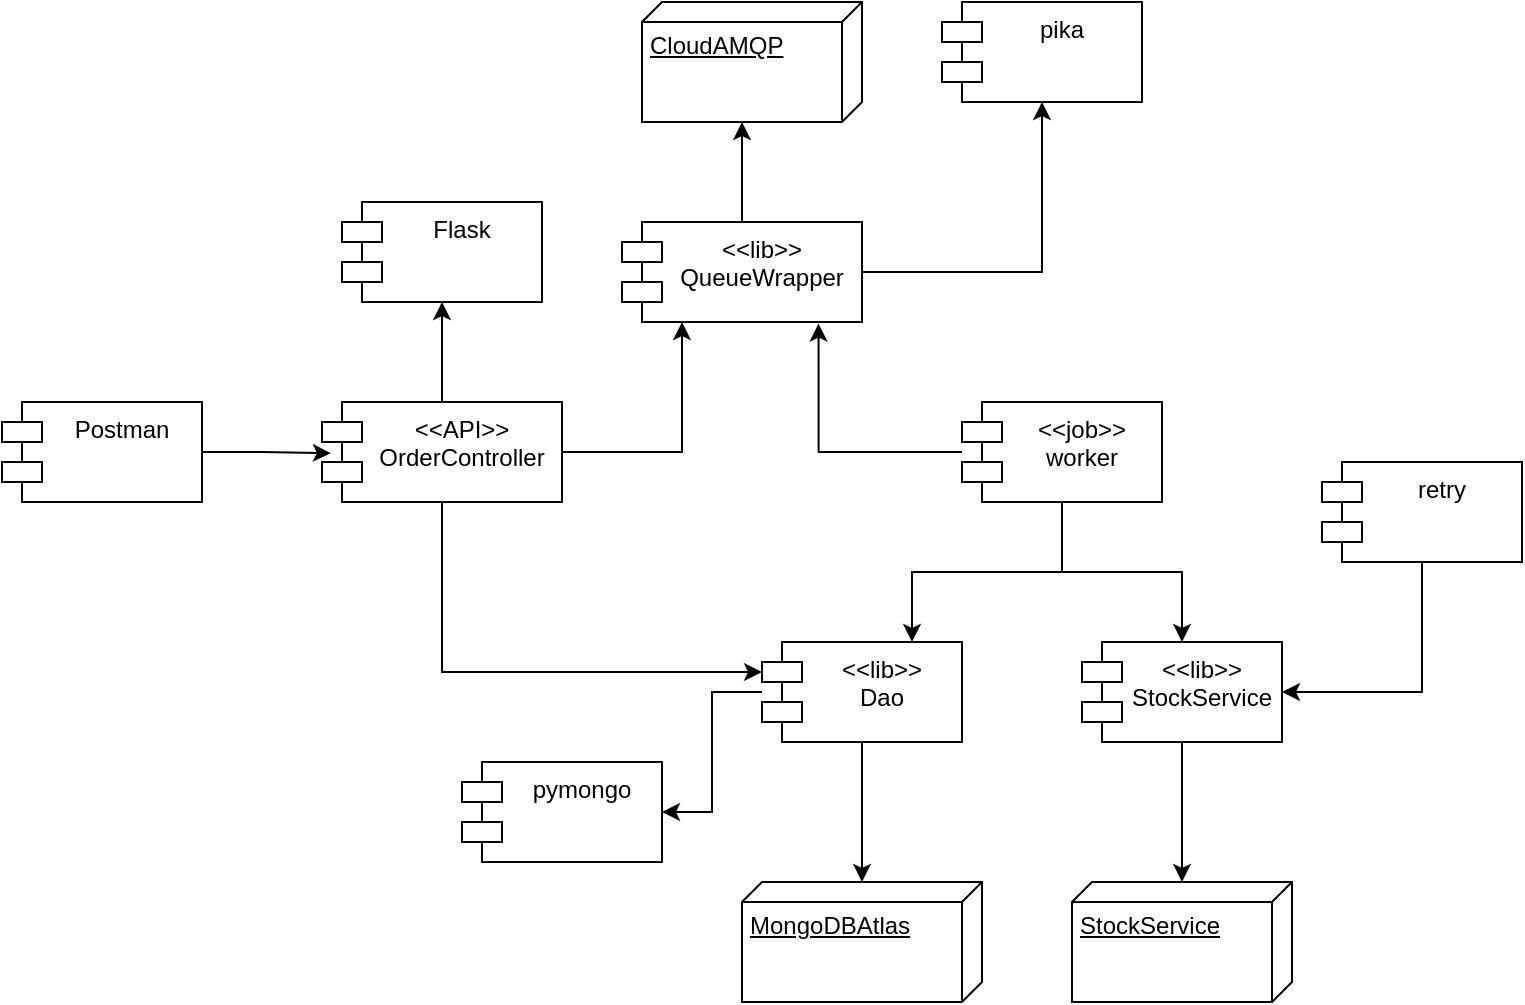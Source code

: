 <mxfile version="13.8.0" type="device"><diagram id="VMuLWpg2I_UmQ-Q5Q8Pd" name="Page-1"><mxGraphModel dx="1332" dy="782" grid="1" gridSize="10" guides="1" tooltips="1" connect="1" arrows="1" fold="1" page="1" pageScale="1" pageWidth="850" pageHeight="1100" math="0" shadow="0"><root><mxCell id="0"/><mxCell id="1" parent="0"/><mxCell id="q3RFbX8E7vSQUxL5OBxm-10" style="edgeStyle=orthogonalEdgeStyle;rounded=0;orthogonalLoop=1;jettySize=auto;html=1;entryX=0.037;entryY=0.512;entryDx=0;entryDy=0;entryPerimeter=0;" edge="1" parent="1" source="q3RFbX8E7vSQUxL5OBxm-1" target="q3RFbX8E7vSQUxL5OBxm-2"><mxGeometry relative="1" as="geometry"/></mxCell><mxCell id="q3RFbX8E7vSQUxL5OBxm-1" value="Postman" style="shape=module;align=left;spacingLeft=20;align=center;verticalAlign=top;" vertex="1" parent="1"><mxGeometry x="50" y="220" width="100" height="50" as="geometry"/></mxCell><mxCell id="q3RFbX8E7vSQUxL5OBxm-11" style="edgeStyle=orthogonalEdgeStyle;rounded=0;orthogonalLoop=1;jettySize=auto;html=1;entryX=0.25;entryY=1;entryDx=0;entryDy=0;" edge="1" parent="1" source="q3RFbX8E7vSQUxL5OBxm-2" target="q3RFbX8E7vSQUxL5OBxm-3"><mxGeometry relative="1" as="geometry"/></mxCell><mxCell id="q3RFbX8E7vSQUxL5OBxm-18" style="edgeStyle=orthogonalEdgeStyle;rounded=0;orthogonalLoop=1;jettySize=auto;html=1;entryX=0;entryY=0;entryDx=0;entryDy=15;entryPerimeter=0;" edge="1" parent="1" source="q3RFbX8E7vSQUxL5OBxm-2" target="q3RFbX8E7vSQUxL5OBxm-8"><mxGeometry relative="1" as="geometry"><Array as="points"><mxPoint x="270" y="355"/></Array></mxGeometry></mxCell><mxCell id="q3RFbX8E7vSQUxL5OBxm-22" style="edgeStyle=orthogonalEdgeStyle;rounded=0;orthogonalLoop=1;jettySize=auto;html=1;entryX=0.5;entryY=1;entryDx=0;entryDy=0;" edge="1" parent="1" source="q3RFbX8E7vSQUxL5OBxm-2" target="q3RFbX8E7vSQUxL5OBxm-21"><mxGeometry relative="1" as="geometry"/></mxCell><mxCell id="q3RFbX8E7vSQUxL5OBxm-2" value="&lt;&lt;API&gt;&gt;&#10;OrderController" style="shape=module;align=left;spacingLeft=20;align=center;verticalAlign=top;" vertex="1" parent="1"><mxGeometry x="210" y="220" width="120" height="50" as="geometry"/></mxCell><mxCell id="q3RFbX8E7vSQUxL5OBxm-17" style="edgeStyle=orthogonalEdgeStyle;rounded=0;orthogonalLoop=1;jettySize=auto;html=1;entryX=0;entryY=0;entryDx=60;entryDy=60;entryPerimeter=0;" edge="1" parent="1" source="q3RFbX8E7vSQUxL5OBxm-3" target="q3RFbX8E7vSQUxL5OBxm-4"><mxGeometry relative="1" as="geometry"/></mxCell><mxCell id="q3RFbX8E7vSQUxL5OBxm-24" style="edgeStyle=orthogonalEdgeStyle;rounded=0;orthogonalLoop=1;jettySize=auto;html=1;entryX=0.5;entryY=1;entryDx=0;entryDy=0;" edge="1" parent="1" source="q3RFbX8E7vSQUxL5OBxm-3" target="q3RFbX8E7vSQUxL5OBxm-23"><mxGeometry relative="1" as="geometry"><mxPoint x="570" y="80" as="targetPoint"/></mxGeometry></mxCell><mxCell id="q3RFbX8E7vSQUxL5OBxm-3" value="&lt;&lt;lib&gt;&gt;&#10;QueueWrapper" style="shape=module;align=left;spacingLeft=20;align=center;verticalAlign=top;" vertex="1" parent="1"><mxGeometry x="360" y="130" width="120" height="50" as="geometry"/></mxCell><mxCell id="q3RFbX8E7vSQUxL5OBxm-4" value="CloudAMQP" style="verticalAlign=top;align=left;spacingTop=8;spacingLeft=2;spacingRight=12;shape=cube;size=10;direction=south;fontStyle=4;html=1;" vertex="1" parent="1"><mxGeometry x="370" y="20" width="110" height="60" as="geometry"/></mxCell><mxCell id="q3RFbX8E7vSQUxL5OBxm-12" style="edgeStyle=orthogonalEdgeStyle;rounded=0;orthogonalLoop=1;jettySize=auto;html=1;entryX=0.819;entryY=1.016;entryDx=0;entryDy=0;entryPerimeter=0;" edge="1" parent="1" source="q3RFbX8E7vSQUxL5OBxm-5" target="q3RFbX8E7vSQUxL5OBxm-3"><mxGeometry relative="1" as="geometry"/></mxCell><mxCell id="q3RFbX8E7vSQUxL5OBxm-13" style="edgeStyle=orthogonalEdgeStyle;rounded=0;orthogonalLoop=1;jettySize=auto;html=1;entryX=0.5;entryY=0;entryDx=0;entryDy=0;" edge="1" parent="1" source="q3RFbX8E7vSQUxL5OBxm-5" target="q3RFbX8E7vSQUxL5OBxm-6"><mxGeometry relative="1" as="geometry"/></mxCell><mxCell id="q3RFbX8E7vSQUxL5OBxm-14" style="edgeStyle=orthogonalEdgeStyle;rounded=0;orthogonalLoop=1;jettySize=auto;html=1;entryX=0.75;entryY=0;entryDx=0;entryDy=0;" edge="1" parent="1" source="q3RFbX8E7vSQUxL5OBxm-5" target="q3RFbX8E7vSQUxL5OBxm-8"><mxGeometry relative="1" as="geometry"/></mxCell><mxCell id="q3RFbX8E7vSQUxL5OBxm-5" value="&lt;&lt;job&gt;&gt;&#10;worker" style="shape=module;align=left;spacingLeft=20;align=center;verticalAlign=top;" vertex="1" parent="1"><mxGeometry x="530" y="220" width="100" height="50" as="geometry"/></mxCell><mxCell id="q3RFbX8E7vSQUxL5OBxm-16" style="edgeStyle=orthogonalEdgeStyle;rounded=0;orthogonalLoop=1;jettySize=auto;html=1;" edge="1" parent="1" source="q3RFbX8E7vSQUxL5OBxm-6" target="q3RFbX8E7vSQUxL5OBxm-7"><mxGeometry relative="1" as="geometry"/></mxCell><mxCell id="q3RFbX8E7vSQUxL5OBxm-6" value="&lt;&lt;lib&gt;&gt;&#10;StockService" style="shape=module;align=left;spacingLeft=20;align=center;verticalAlign=top;" vertex="1" parent="1"><mxGeometry x="590" y="340" width="100" height="50" as="geometry"/></mxCell><mxCell id="q3RFbX8E7vSQUxL5OBxm-7" value="StockService" style="verticalAlign=top;align=left;spacingTop=8;spacingLeft=2;spacingRight=12;shape=cube;size=10;direction=south;fontStyle=4;html=1;" vertex="1" parent="1"><mxGeometry x="585" y="460" width="110" height="60" as="geometry"/></mxCell><mxCell id="q3RFbX8E7vSQUxL5OBxm-15" style="edgeStyle=orthogonalEdgeStyle;rounded=0;orthogonalLoop=1;jettySize=auto;html=1;" edge="1" parent="1" source="q3RFbX8E7vSQUxL5OBxm-8" target="q3RFbX8E7vSQUxL5OBxm-9"><mxGeometry relative="1" as="geometry"/></mxCell><mxCell id="q3RFbX8E7vSQUxL5OBxm-26" style="edgeStyle=orthogonalEdgeStyle;rounded=0;orthogonalLoop=1;jettySize=auto;html=1;entryX=1;entryY=0.5;entryDx=0;entryDy=0;" edge="1" parent="1" source="q3RFbX8E7vSQUxL5OBxm-8" target="q3RFbX8E7vSQUxL5OBxm-25"><mxGeometry relative="1" as="geometry"/></mxCell><mxCell id="q3RFbX8E7vSQUxL5OBxm-8" value="&lt;&lt;lib&gt;&gt;&#10;Dao" style="shape=module;align=left;spacingLeft=20;align=center;verticalAlign=top;" vertex="1" parent="1"><mxGeometry x="430" y="340" width="100" height="50" as="geometry"/></mxCell><mxCell id="q3RFbX8E7vSQUxL5OBxm-9" value="MongoDBAtlas" style="verticalAlign=top;align=left;spacingTop=8;spacingLeft=2;spacingRight=12;shape=cube;size=10;direction=south;fontStyle=4;html=1;" vertex="1" parent="1"><mxGeometry x="420" y="460" width="120" height="60" as="geometry"/></mxCell><mxCell id="q3RFbX8E7vSQUxL5OBxm-21" value="Flask" style="shape=module;align=left;spacingLeft=20;align=center;verticalAlign=top;" vertex="1" parent="1"><mxGeometry x="220" y="120" width="100" height="50" as="geometry"/></mxCell><mxCell id="q3RFbX8E7vSQUxL5OBxm-23" value="pika" style="shape=module;align=left;spacingLeft=20;align=center;verticalAlign=top;" vertex="1" parent="1"><mxGeometry x="520" y="20" width="100" height="50" as="geometry"/></mxCell><mxCell id="q3RFbX8E7vSQUxL5OBxm-25" value="pymongo" style="shape=module;align=left;spacingLeft=20;align=center;verticalAlign=top;" vertex="1" parent="1"><mxGeometry x="280" y="400" width="100" height="50" as="geometry"/></mxCell><mxCell id="q3RFbX8E7vSQUxL5OBxm-29" style="edgeStyle=orthogonalEdgeStyle;rounded=0;orthogonalLoop=1;jettySize=auto;html=1;entryX=1;entryY=0.5;entryDx=0;entryDy=0;" edge="1" parent="1" source="q3RFbX8E7vSQUxL5OBxm-28" target="q3RFbX8E7vSQUxL5OBxm-6"><mxGeometry relative="1" as="geometry"><Array as="points"><mxPoint x="760" y="365"/></Array></mxGeometry></mxCell><mxCell id="q3RFbX8E7vSQUxL5OBxm-28" value="retry" style="shape=module;align=left;spacingLeft=20;align=center;verticalAlign=top;" vertex="1" parent="1"><mxGeometry x="710" y="250" width="100" height="50" as="geometry"/></mxCell></root></mxGraphModel></diagram></mxfile>